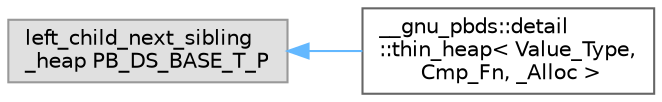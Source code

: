 digraph "Graphical Class Hierarchy"
{
 // LATEX_PDF_SIZE
  bgcolor="transparent";
  edge [fontname=Helvetica,fontsize=10,labelfontname=Helvetica,labelfontsize=10];
  node [fontname=Helvetica,fontsize=10,shape=box,height=0.2,width=0.4];
  rankdir="LR";
  Node0 [id="Node000000",label="left_child_next_sibling\l_heap PB_DS_BASE_T_P",height=0.2,width=0.4,color="grey60", fillcolor="#E0E0E0", style="filled",tooltip=" "];
  Node0 -> Node1 [id="edge285_Node000000_Node000001",dir="back",color="steelblue1",style="solid",tooltip=" "];
  Node1 [id="Node000001",label="__gnu_pbds::detail\l::thin_heap\< Value_Type,\l Cmp_Fn, _Alloc \>",height=0.2,width=0.4,color="grey40", fillcolor="white", style="filled",URL="$class____gnu__pbds_1_1detail_1_1thin__heap.html",tooltip=" "];
}
